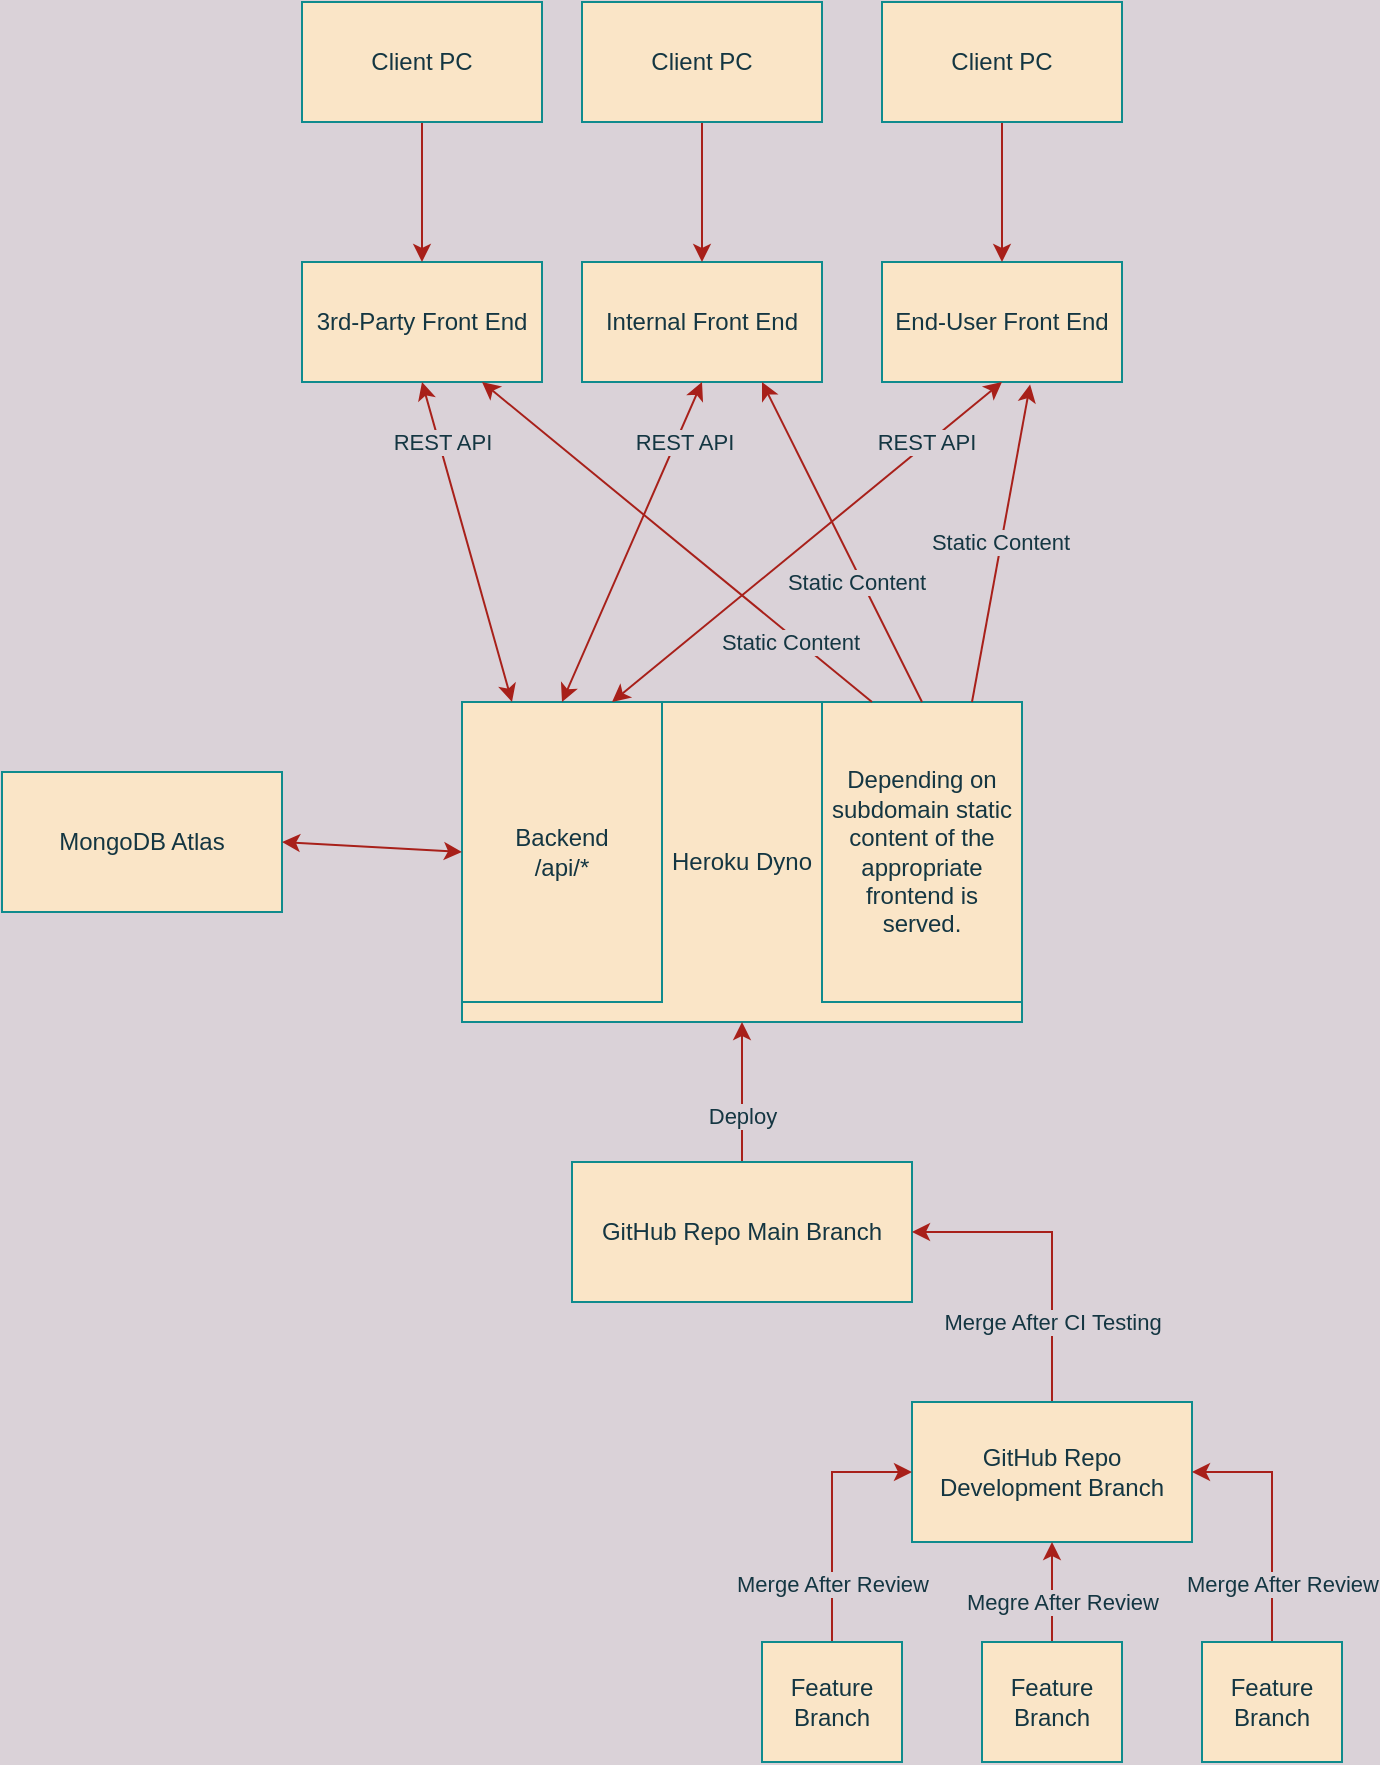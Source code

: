 <mxfile version="20.8.15" type="github">
  <diagram id="G_dxuDGGhjYpfmSYNf4P" name="Page-1">
    <mxGraphModel dx="1434" dy="836" grid="1" gridSize="10" guides="1" tooltips="1" connect="1" arrows="1" fold="1" page="1" pageScale="1" pageWidth="827" pageHeight="1169" background="#DAD2D8" math="0" shadow="0">
      <root>
        <mxCell id="0" />
        <mxCell id="1" parent="0" />
        <mxCell id="sx1L-jxM6I28G5pSFsao-1" value="Heroku Dyno" style="rounded=0;whiteSpace=wrap;html=1;fillColor=#FAE5C7;strokeColor=#0F8B8D;fontColor=#143642;" parent="1" vertex="1">
          <mxGeometry x="350" y="410" width="280" height="160" as="geometry" />
        </mxCell>
        <mxCell id="sx1L-jxM6I28G5pSFsao-2" value="End-User Front End" style="rounded=0;whiteSpace=wrap;html=1;fillColor=#FAE5C7;strokeColor=#0F8B8D;fontColor=#143642;" parent="1" vertex="1">
          <mxGeometry x="560" y="190" width="120" height="60" as="geometry" />
        </mxCell>
        <mxCell id="sx1L-jxM6I28G5pSFsao-3" value="Internal Front End" style="rounded=0;whiteSpace=wrap;html=1;fillColor=#FAE5C7;strokeColor=#0F8B8D;fontColor=#143642;" parent="1" vertex="1">
          <mxGeometry x="410" y="190" width="120" height="60" as="geometry" />
        </mxCell>
        <mxCell id="sx1L-jxM6I28G5pSFsao-4" value="3rd-Party Front End" style="rounded=0;whiteSpace=wrap;html=1;fillColor=#FAE5C7;strokeColor=#0F8B8D;fontColor=#143642;" parent="1" vertex="1">
          <mxGeometry x="270" y="190" width="120" height="60" as="geometry" />
        </mxCell>
        <mxCell id="sx1L-jxM6I28G5pSFsao-5" value="Depending on subdomain static content of the appropriate frontend is served." style="rounded=0;whiteSpace=wrap;html=1;fillColor=#FAE5C7;strokeColor=#0F8B8D;fontColor=#143642;" parent="1" vertex="1">
          <mxGeometry x="530" y="410" width="100" height="150" as="geometry" />
        </mxCell>
        <mxCell id="sx1L-jxM6I28G5pSFsao-6" value="Backend&lt;br&gt;/api/*" style="rounded=0;whiteSpace=wrap;html=1;fillColor=#FAE5C7;strokeColor=#0F8B8D;fontColor=#143642;" parent="1" vertex="1">
          <mxGeometry x="350" y="410" width="100" height="150" as="geometry" />
        </mxCell>
        <mxCell id="sx1L-jxM6I28G5pSFsao-8" value="REST API" style="endArrow=classic;startArrow=classic;html=1;rounded=0;exitX=0.5;exitY=1;exitDx=0;exitDy=0;entryX=0.25;entryY=0;entryDx=0;entryDy=0;labelBackgroundColor=#DAD2D8;strokeColor=#A8201A;fontColor=#143642;" parent="1" source="sx1L-jxM6I28G5pSFsao-4" target="sx1L-jxM6I28G5pSFsao-6" edge="1">
          <mxGeometry x="-0.619" y="2" width="50" height="50" relative="1" as="geometry">
            <mxPoint x="490" y="420" as="sourcePoint" />
            <mxPoint x="540" y="370" as="targetPoint" />
            <mxPoint as="offset" />
          </mxGeometry>
        </mxCell>
        <mxCell id="sx1L-jxM6I28G5pSFsao-9" value="REST API" style="endArrow=classic;startArrow=classic;html=1;rounded=0;exitX=0.5;exitY=0;exitDx=0;exitDy=0;entryX=0.5;entryY=1;entryDx=0;entryDy=0;labelBackgroundColor=#DAD2D8;strokeColor=#A8201A;fontColor=#143642;" parent="1" source="sx1L-jxM6I28G5pSFsao-6" target="sx1L-jxM6I28G5pSFsao-3" edge="1">
          <mxGeometry x="0.644" y="-4" width="50" height="50" relative="1" as="geometry">
            <mxPoint x="490" y="420" as="sourcePoint" />
            <mxPoint x="540" y="370" as="targetPoint" />
            <mxPoint as="offset" />
          </mxGeometry>
        </mxCell>
        <mxCell id="sx1L-jxM6I28G5pSFsao-10" value="REST API" style="endArrow=classic;startArrow=classic;html=1;rounded=0;exitX=0.75;exitY=0;exitDx=0;exitDy=0;entryX=0.5;entryY=1;entryDx=0;entryDy=0;labelBackgroundColor=#DAD2D8;strokeColor=#A8201A;fontColor=#143642;" parent="1" source="sx1L-jxM6I28G5pSFsao-6" target="sx1L-jxM6I28G5pSFsao-2" edge="1">
          <mxGeometry x="0.613" y="1" width="50" height="50" relative="1" as="geometry">
            <mxPoint x="490" y="420" as="sourcePoint" />
            <mxPoint x="540" y="370" as="targetPoint" />
            <mxPoint as="offset" />
          </mxGeometry>
        </mxCell>
        <mxCell id="sx1L-jxM6I28G5pSFsao-13" value="Static Content" style="endArrow=classic;html=1;rounded=0;entryX=0.617;entryY=1.02;entryDx=0;entryDy=0;entryPerimeter=0;exitX=0.75;exitY=0;exitDx=0;exitDy=0;labelBackgroundColor=#DAD2D8;strokeColor=#A8201A;fontColor=#143642;" parent="1" source="sx1L-jxM6I28G5pSFsao-5" target="sx1L-jxM6I28G5pSFsao-2" edge="1">
          <mxGeometry x="0.006" y="1" width="50" height="50" relative="1" as="geometry">
            <mxPoint x="490" y="420" as="sourcePoint" />
            <mxPoint x="540" y="370" as="targetPoint" />
            <mxPoint as="offset" />
          </mxGeometry>
        </mxCell>
        <mxCell id="sx1L-jxM6I28G5pSFsao-14" value="Static Content" style="endArrow=classic;html=1;rounded=0;entryX=0.75;entryY=1;entryDx=0;entryDy=0;exitX=0.5;exitY=0;exitDx=0;exitDy=0;labelBackgroundColor=#DAD2D8;strokeColor=#A8201A;fontColor=#143642;" parent="1" source="sx1L-jxM6I28G5pSFsao-5" target="sx1L-jxM6I28G5pSFsao-3" edge="1">
          <mxGeometry x="-0.234" y="3" width="50" height="50" relative="1" as="geometry">
            <mxPoint x="490" y="420" as="sourcePoint" />
            <mxPoint x="540" y="370" as="targetPoint" />
            <mxPoint as="offset" />
          </mxGeometry>
        </mxCell>
        <mxCell id="sx1L-jxM6I28G5pSFsao-15" value="Static Content" style="endArrow=classic;html=1;rounded=0;entryX=0.75;entryY=1;entryDx=0;entryDy=0;exitX=0.25;exitY=0;exitDx=0;exitDy=0;labelBackgroundColor=#DAD2D8;strokeColor=#A8201A;fontColor=#143642;" parent="1" source="sx1L-jxM6I28G5pSFsao-5" target="sx1L-jxM6I28G5pSFsao-4" edge="1">
          <mxGeometry x="-0.597" y="3" width="50" height="50" relative="1" as="geometry">
            <mxPoint x="490" y="420" as="sourcePoint" />
            <mxPoint x="540" y="370" as="targetPoint" />
            <mxPoint as="offset" />
          </mxGeometry>
        </mxCell>
        <mxCell id="sx1L-jxM6I28G5pSFsao-16" value="MongoDB Atlas" style="rounded=0;whiteSpace=wrap;html=1;fillColor=#FAE5C7;strokeColor=#0F8B8D;fontColor=#143642;" parent="1" vertex="1">
          <mxGeometry x="120" y="445" width="140" height="70" as="geometry" />
        </mxCell>
        <mxCell id="sx1L-jxM6I28G5pSFsao-22" style="edgeStyle=orthogonalEdgeStyle;rounded=0;orthogonalLoop=1;jettySize=auto;html=1;entryX=0.5;entryY=0;entryDx=0;entryDy=0;labelBackgroundColor=#DAD2D8;strokeColor=#A8201A;fontColor=#143642;" parent="1" source="sx1L-jxM6I28G5pSFsao-17" target="sx1L-jxM6I28G5pSFsao-2" edge="1">
          <mxGeometry relative="1" as="geometry" />
        </mxCell>
        <mxCell id="sx1L-jxM6I28G5pSFsao-17" value="Client PC" style="rounded=0;whiteSpace=wrap;html=1;fillColor=#FAE5C7;strokeColor=#0F8B8D;fontColor=#143642;" parent="1" vertex="1">
          <mxGeometry x="560" y="60" width="120" height="60" as="geometry" />
        </mxCell>
        <mxCell id="sx1L-jxM6I28G5pSFsao-21" style="edgeStyle=orthogonalEdgeStyle;rounded=0;orthogonalLoop=1;jettySize=auto;html=1;entryX=0.5;entryY=0;entryDx=0;entryDy=0;labelBackgroundColor=#DAD2D8;strokeColor=#A8201A;fontColor=#143642;" parent="1" source="sx1L-jxM6I28G5pSFsao-18" target="sx1L-jxM6I28G5pSFsao-3" edge="1">
          <mxGeometry relative="1" as="geometry" />
        </mxCell>
        <mxCell id="sx1L-jxM6I28G5pSFsao-18" value="Client PC" style="rounded=0;whiteSpace=wrap;html=1;fillColor=#FAE5C7;strokeColor=#0F8B8D;fontColor=#143642;" parent="1" vertex="1">
          <mxGeometry x="410" y="60" width="120" height="60" as="geometry" />
        </mxCell>
        <mxCell id="sx1L-jxM6I28G5pSFsao-20" style="edgeStyle=orthogonalEdgeStyle;rounded=0;orthogonalLoop=1;jettySize=auto;html=1;labelBackgroundColor=#DAD2D8;strokeColor=#A8201A;fontColor=#143642;" parent="1" source="sx1L-jxM6I28G5pSFsao-19" target="sx1L-jxM6I28G5pSFsao-4" edge="1">
          <mxGeometry relative="1" as="geometry" />
        </mxCell>
        <mxCell id="sx1L-jxM6I28G5pSFsao-19" value="Client PC" style="rounded=0;whiteSpace=wrap;html=1;fillColor=#FAE5C7;strokeColor=#0F8B8D;fontColor=#143642;" parent="1" vertex="1">
          <mxGeometry x="270" y="60" width="120" height="60" as="geometry" />
        </mxCell>
        <mxCell id="sx1L-jxM6I28G5pSFsao-24" value="" style="endArrow=classic;startArrow=classic;html=1;rounded=0;exitX=1;exitY=0.5;exitDx=0;exitDy=0;entryX=0;entryY=0.5;entryDx=0;entryDy=0;labelBackgroundColor=#DAD2D8;strokeColor=#A8201A;fontColor=#143642;" parent="1" source="sx1L-jxM6I28G5pSFsao-16" target="sx1L-jxM6I28G5pSFsao-6" edge="1">
          <mxGeometry width="50" height="50" relative="1" as="geometry">
            <mxPoint x="490" y="420" as="sourcePoint" />
            <mxPoint x="540" y="370" as="targetPoint" />
          </mxGeometry>
        </mxCell>
        <mxCell id="sx1L-jxM6I28G5pSFsao-26" value="Deploy" style="edgeStyle=orthogonalEdgeStyle;rounded=0;orthogonalLoop=1;jettySize=auto;html=1;entryX=0.5;entryY=1;entryDx=0;entryDy=0;labelBackgroundColor=#DAD2D8;strokeColor=#A8201A;fontColor=#143642;" parent="1" source="sx1L-jxM6I28G5pSFsao-25" target="sx1L-jxM6I28G5pSFsao-1" edge="1">
          <mxGeometry x="-0.333" relative="1" as="geometry">
            <Array as="points">
              <mxPoint x="490" y="610" />
              <mxPoint x="490" y="610" />
            </Array>
            <mxPoint as="offset" />
          </mxGeometry>
        </mxCell>
        <mxCell id="sx1L-jxM6I28G5pSFsao-25" value="GitHub Repo Main Branch" style="rounded=0;whiteSpace=wrap;html=1;fillColor=#FAE5C7;strokeColor=#0F8B8D;fontColor=#143642;" parent="1" vertex="1">
          <mxGeometry x="405" y="640" width="170" height="70" as="geometry" />
        </mxCell>
        <mxCell id="sx1L-jxM6I28G5pSFsao-28" value="Merge After CI Testing" style="edgeStyle=orthogonalEdgeStyle;rounded=0;orthogonalLoop=1;jettySize=auto;html=1;entryX=1;entryY=0.5;entryDx=0;entryDy=0;labelBackgroundColor=#DAD2D8;strokeColor=#A8201A;fontColor=#143642;" parent="1" source="sx1L-jxM6I28G5pSFsao-27" target="sx1L-jxM6I28G5pSFsao-25" edge="1">
          <mxGeometry x="-0.484" relative="1" as="geometry">
            <mxPoint as="offset" />
          </mxGeometry>
        </mxCell>
        <mxCell id="sx1L-jxM6I28G5pSFsao-27" value="GitHub Repo Development Branch" style="rounded=0;whiteSpace=wrap;html=1;fillColor=#FAE5C7;strokeColor=#0F8B8D;fontColor=#143642;" parent="1" vertex="1">
          <mxGeometry x="575" y="760" width="140" height="70" as="geometry" />
        </mxCell>
        <mxCell id="sx1L-jxM6I28G5pSFsao-33" value="Merge After Review" style="edgeStyle=orthogonalEdgeStyle;rounded=0;orthogonalLoop=1;jettySize=auto;html=1;entryX=1;entryY=0.5;entryDx=0;entryDy=0;exitX=0.5;exitY=0;exitDx=0;exitDy=0;labelBackgroundColor=#DAD2D8;strokeColor=#A8201A;fontColor=#143642;" parent="1" source="sx1L-jxM6I28G5pSFsao-29" target="sx1L-jxM6I28G5pSFsao-27" edge="1">
          <mxGeometry x="-0.52" y="-5" relative="1" as="geometry">
            <mxPoint y="1" as="offset" />
          </mxGeometry>
        </mxCell>
        <mxCell id="sx1L-jxM6I28G5pSFsao-29" value="Feature Branch" style="rounded=0;whiteSpace=wrap;html=1;fillColor=#FAE5C7;strokeColor=#0F8B8D;fontColor=#143642;" parent="1" vertex="1">
          <mxGeometry x="720" y="880" width="70" height="60" as="geometry" />
        </mxCell>
        <mxCell id="sx1L-jxM6I28G5pSFsao-32" value="Megre After Review" style="edgeStyle=orthogonalEdgeStyle;rounded=0;orthogonalLoop=1;jettySize=auto;html=1;entryX=0.5;entryY=1;entryDx=0;entryDy=0;labelBackgroundColor=#DAD2D8;strokeColor=#A8201A;fontColor=#143642;" parent="1" source="sx1L-jxM6I28G5pSFsao-30" target="sx1L-jxM6I28G5pSFsao-27" edge="1">
          <mxGeometry x="-0.2" y="-5" relative="1" as="geometry">
            <mxPoint as="offset" />
          </mxGeometry>
        </mxCell>
        <mxCell id="sx1L-jxM6I28G5pSFsao-30" value="Feature Branch" style="rounded=0;whiteSpace=wrap;html=1;fillColor=#FAE5C7;strokeColor=#0F8B8D;fontColor=#143642;" parent="1" vertex="1">
          <mxGeometry x="610" y="880" width="70" height="60" as="geometry" />
        </mxCell>
        <mxCell id="sx1L-jxM6I28G5pSFsao-34" value="Merge After Review" style="edgeStyle=orthogonalEdgeStyle;rounded=0;orthogonalLoop=1;jettySize=auto;html=1;entryX=0;entryY=0.5;entryDx=0;entryDy=0;exitX=0.5;exitY=0;exitDx=0;exitDy=0;labelBackgroundColor=#DAD2D8;strokeColor=#A8201A;fontColor=#143642;" parent="1" source="sx1L-jxM6I28G5pSFsao-31" target="sx1L-jxM6I28G5pSFsao-27" edge="1">
          <mxGeometry x="-0.52" relative="1" as="geometry">
            <mxPoint y="1" as="offset" />
          </mxGeometry>
        </mxCell>
        <mxCell id="sx1L-jxM6I28G5pSFsao-31" value="Feature Branch" style="rounded=0;whiteSpace=wrap;html=1;fillColor=#FAE5C7;strokeColor=#0F8B8D;fontColor=#143642;" parent="1" vertex="1">
          <mxGeometry x="500" y="880" width="70" height="60" as="geometry" />
        </mxCell>
      </root>
    </mxGraphModel>
  </diagram>
</mxfile>
